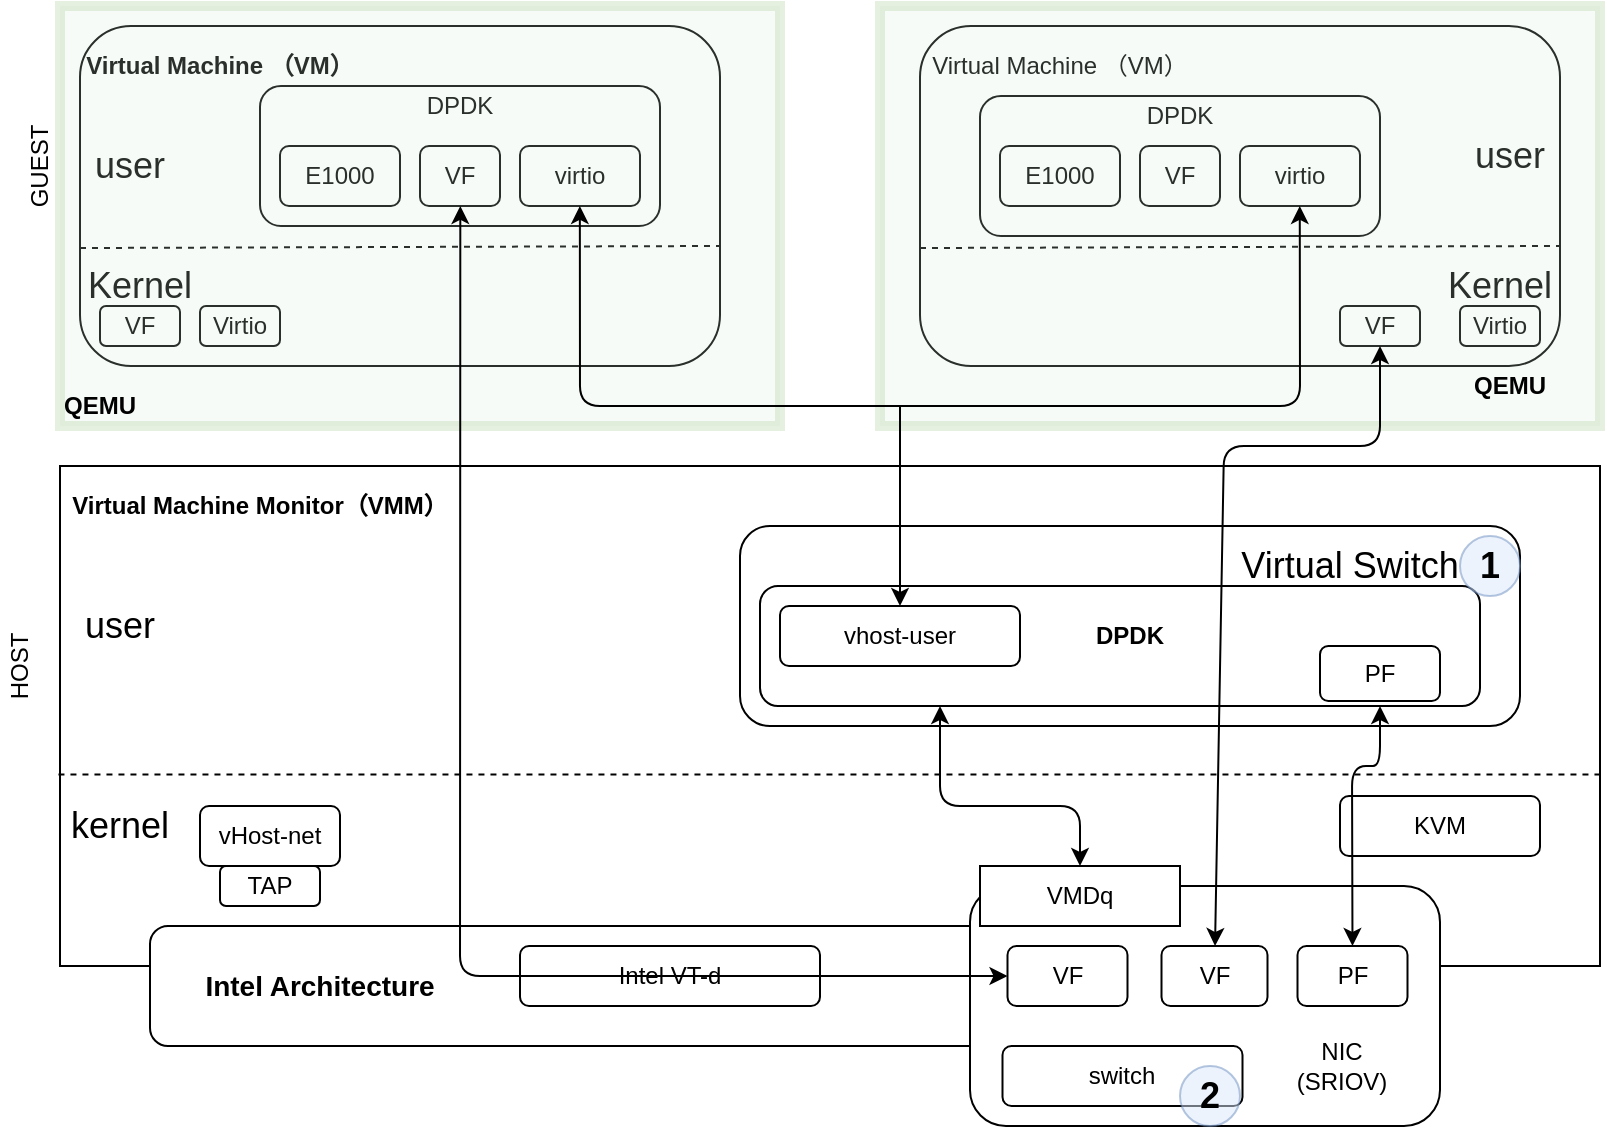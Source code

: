 <mxfile version="12.9.3" type="github"><diagram id="NvKKmO2U7xGm-SLkoLDu" name="第 1 页"><mxGraphModel dx="946" dy="544" grid="1" gridSize="10" guides="1" tooltips="1" connect="1" arrows="1" fold="1" page="1" pageScale="1" pageWidth="1654" pageHeight="2336" math="0" shadow="0"><root><mxCell id="0"/><mxCell id="1" parent="0"/><mxCell id="9_yd1plWjqk2pcHs745f-1" value="" style="rounded=1;whiteSpace=wrap;html=1;" vertex="1" parent="1"><mxGeometry x="220" y="40" width="320" height="170" as="geometry"/></mxCell><mxCell id="9_yd1plWjqk2pcHs745f-2" value="GUEST" style="text;html=1;strokeColor=none;fillColor=none;align=center;verticalAlign=middle;whiteSpace=wrap;rounded=0;rotation=-90;" vertex="1" parent="1"><mxGeometry x="180" y="100" width="40" height="20" as="geometry"/></mxCell><mxCell id="9_yd1plWjqk2pcHs745f-3" value="&lt;b&gt;Virtual Machine （VM）&lt;/b&gt;" style="text;html=1;strokeColor=none;fillColor=none;align=center;verticalAlign=middle;whiteSpace=wrap;rounded=0;" vertex="1" parent="1"><mxGeometry x="220" y="40" width="140" height="40" as="geometry"/></mxCell><mxCell id="9_yd1plWjqk2pcHs745f-4" value="&lt;font style=&quot;font-size: 18px&quot;&gt;user&lt;/font&gt;" style="text;html=1;strokeColor=none;fillColor=none;align=center;verticalAlign=middle;whiteSpace=wrap;rounded=0;rotation=0;" vertex="1" parent="1"><mxGeometry x="220" y="80" width="50" height="60" as="geometry"/></mxCell><mxCell id="9_yd1plWjqk2pcHs745f-6" value="" style="endArrow=none;dashed=1;html=1;entryX=1;entryY=0.647;entryDx=0;entryDy=0;exitX=0;exitY=0.653;exitDx=0;exitDy=0;exitPerimeter=0;entryPerimeter=0;" edge="1" parent="1" source="9_yd1plWjqk2pcHs745f-1" target="9_yd1plWjqk2pcHs745f-1"><mxGeometry width="50" height="50" relative="1" as="geometry"><mxPoint x="220" y="140" as="sourcePoint"/><mxPoint x="270" y="90" as="targetPoint"/></mxGeometry></mxCell><mxCell id="9_yd1plWjqk2pcHs745f-7" value="&lt;font style=&quot;font-size: 18px&quot;&gt;Kernel&lt;/font&gt;" style="text;html=1;strokeColor=none;fillColor=none;align=center;verticalAlign=middle;whiteSpace=wrap;rounded=0;" vertex="1" parent="1"><mxGeometry x="230" y="160" width="40" height="20" as="geometry"/></mxCell><mxCell id="9_yd1plWjqk2pcHs745f-9" value="VF" style="rounded=1;whiteSpace=wrap;html=1;" vertex="1" parent="1"><mxGeometry x="230" y="180" width="40" height="20" as="geometry"/></mxCell><mxCell id="9_yd1plWjqk2pcHs745f-10" value="Virtio" style="rounded=1;whiteSpace=wrap;html=1;" vertex="1" parent="1"><mxGeometry x="280" y="180" width="40" height="20" as="geometry"/></mxCell><mxCell id="9_yd1plWjqk2pcHs745f-11" value="" style="rounded=1;whiteSpace=wrap;html=1;" vertex="1" parent="1"><mxGeometry x="310" y="70" width="200" height="70" as="geometry"/></mxCell><mxCell id="9_yd1plWjqk2pcHs745f-12" value="E1000" style="rounded=1;whiteSpace=wrap;html=1;" vertex="1" parent="1"><mxGeometry x="320" y="100" width="60" height="30" as="geometry"/></mxCell><mxCell id="9_yd1plWjqk2pcHs745f-13" value="VF" style="rounded=1;whiteSpace=wrap;html=1;" vertex="1" parent="1"><mxGeometry x="390" y="100" width="40" height="30" as="geometry"/></mxCell><mxCell id="9_yd1plWjqk2pcHs745f-14" value="virtio" style="rounded=1;whiteSpace=wrap;html=1;" vertex="1" parent="1"><mxGeometry x="440" y="100" width="60" height="30" as="geometry"/></mxCell><mxCell id="9_yd1plWjqk2pcHs745f-15" value="DPDK" style="text;html=1;strokeColor=none;fillColor=none;align=center;verticalAlign=middle;whiteSpace=wrap;rounded=0;" vertex="1" parent="1"><mxGeometry x="360" y="70" width="100" height="20" as="geometry"/></mxCell><mxCell id="9_yd1plWjqk2pcHs745f-16" value="" style="rounded=0;whiteSpace=wrap;html=1;opacity=20;fillColor=#d5e8d4;strokeColor=#82b366;strokeWidth=5;" vertex="1" parent="1"><mxGeometry x="210" y="30" width="360" height="210" as="geometry"/></mxCell><mxCell id="9_yd1plWjqk2pcHs745f-17" value="&lt;b&gt;QEMU&lt;/b&gt;" style="text;html=1;strokeColor=none;fillColor=none;align=center;verticalAlign=middle;whiteSpace=wrap;rounded=0;opacity=20;" vertex="1" parent="1"><mxGeometry x="210" y="220" width="40" height="20" as="geometry"/></mxCell><mxCell id="9_yd1plWjqk2pcHs745f-18" value="" style="rounded=1;whiteSpace=wrap;html=1;" vertex="1" parent="1"><mxGeometry x="640" y="40" width="320" height="170" as="geometry"/></mxCell><mxCell id="9_yd1plWjqk2pcHs745f-20" value="Virtual Machine （VM）" style="text;html=1;strokeColor=none;fillColor=none;align=center;verticalAlign=middle;whiteSpace=wrap;rounded=0;" vertex="1" parent="1"><mxGeometry x="640" y="40" width="140" height="40" as="geometry"/></mxCell><mxCell id="9_yd1plWjqk2pcHs745f-21" value="&lt;font style=&quot;font-size: 18px&quot;&gt;user&lt;/font&gt;" style="text;html=1;strokeColor=none;fillColor=none;align=center;verticalAlign=middle;whiteSpace=wrap;rounded=0;rotation=0;" vertex="1" parent="1"><mxGeometry x="910" y="75" width="50" height="60" as="geometry"/></mxCell><mxCell id="9_yd1plWjqk2pcHs745f-22" value="" style="endArrow=none;dashed=1;html=1;entryX=1;entryY=0.647;entryDx=0;entryDy=0;exitX=0;exitY=0.653;exitDx=0;exitDy=0;exitPerimeter=0;entryPerimeter=0;" edge="1" source="9_yd1plWjqk2pcHs745f-18" target="9_yd1plWjqk2pcHs745f-18" parent="1"><mxGeometry width="50" height="50" relative="1" as="geometry"><mxPoint x="640" y="140" as="sourcePoint"/><mxPoint x="690" y="90" as="targetPoint"/></mxGeometry></mxCell><mxCell id="9_yd1plWjqk2pcHs745f-23" value="&lt;font style=&quot;font-size: 18px&quot;&gt;Kernel&lt;/font&gt;" style="text;html=1;strokeColor=none;fillColor=none;align=center;verticalAlign=middle;whiteSpace=wrap;rounded=0;" vertex="1" parent="1"><mxGeometry x="910" y="160" width="40" height="20" as="geometry"/></mxCell><mxCell id="9_yd1plWjqk2pcHs745f-24" value="VF" style="rounded=1;whiteSpace=wrap;html=1;" vertex="1" parent="1"><mxGeometry x="850" y="180" width="40" height="20" as="geometry"/></mxCell><mxCell id="9_yd1plWjqk2pcHs745f-25" value="Virtio" style="rounded=1;whiteSpace=wrap;html=1;" vertex="1" parent="1"><mxGeometry x="910" y="180" width="40" height="20" as="geometry"/></mxCell><mxCell id="9_yd1plWjqk2pcHs745f-26" value="" style="rounded=1;whiteSpace=wrap;html=1;" vertex="1" parent="1"><mxGeometry x="670" y="75" width="200" height="70" as="geometry"/></mxCell><mxCell id="9_yd1plWjqk2pcHs745f-27" value="E1000" style="rounded=1;whiteSpace=wrap;html=1;" vertex="1" parent="1"><mxGeometry x="680" y="100" width="60" height="30" as="geometry"/></mxCell><mxCell id="9_yd1plWjqk2pcHs745f-28" value="VF" style="rounded=1;whiteSpace=wrap;html=1;" vertex="1" parent="1"><mxGeometry x="750" y="100" width="40" height="30" as="geometry"/></mxCell><mxCell id="9_yd1plWjqk2pcHs745f-29" value="virtio" style="rounded=1;whiteSpace=wrap;html=1;" vertex="1" parent="1"><mxGeometry x="800" y="100" width="60" height="30" as="geometry"/></mxCell><mxCell id="9_yd1plWjqk2pcHs745f-30" value="DPDK" style="text;html=1;strokeColor=none;fillColor=none;align=center;verticalAlign=middle;whiteSpace=wrap;rounded=0;" vertex="1" parent="1"><mxGeometry x="720" y="75" width="100" height="20" as="geometry"/></mxCell><mxCell id="9_yd1plWjqk2pcHs745f-31" value="" style="rounded=0;whiteSpace=wrap;html=1;opacity=20;fillColor=#d5e8d4;strokeColor=#82b366;strokeWidth=5;" vertex="1" parent="1"><mxGeometry x="620" y="30" width="360" height="210" as="geometry"/></mxCell><mxCell id="9_yd1plWjqk2pcHs745f-32" value="&lt;b&gt;QEMU&lt;/b&gt;" style="text;html=1;strokeColor=none;fillColor=none;align=center;verticalAlign=middle;whiteSpace=wrap;rounded=0;opacity=20;" vertex="1" parent="1"><mxGeometry x="915" y="210" width="40" height="20" as="geometry"/></mxCell><mxCell id="9_yd1plWjqk2pcHs745f-36" value="" style="rounded=0;whiteSpace=wrap;html=1;strokeWidth=1;" vertex="1" parent="1"><mxGeometry x="210" y="260" width="770" height="250" as="geometry"/></mxCell><mxCell id="9_yd1plWjqk2pcHs745f-37" value="HOST" style="text;html=1;strokeColor=none;fillColor=none;align=center;verticalAlign=middle;whiteSpace=wrap;rounded=0;opacity=20;rotation=-90;" vertex="1" parent="1"><mxGeometry x="170" y="350" width="40" height="20" as="geometry"/></mxCell><mxCell id="9_yd1plWjqk2pcHs745f-38" value="&lt;b&gt;Virtual Machine Monitor（VMM）&lt;/b&gt;" style="text;html=1;strokeColor=none;fillColor=none;align=center;verticalAlign=middle;whiteSpace=wrap;rounded=0;opacity=20;" vertex="1" parent="1"><mxGeometry x="200" y="270" width="220" height="20" as="geometry"/></mxCell><mxCell id="9_yd1plWjqk2pcHs745f-40" value="" style="endArrow=none;dashed=1;html=1;exitX=-0.001;exitY=0.617;exitDx=0;exitDy=0;entryX=1;entryY=0.617;entryDx=0;entryDy=0;exitPerimeter=0;entryPerimeter=0;" edge="1" parent="1" source="9_yd1plWjqk2pcHs745f-36" target="9_yd1plWjqk2pcHs745f-36"><mxGeometry width="50" height="50" relative="1" as="geometry"><mxPoint x="210" y="420" as="sourcePoint"/><mxPoint x="260" y="370" as="targetPoint"/></mxGeometry></mxCell><mxCell id="9_yd1plWjqk2pcHs745f-41" value="&lt;font style=&quot;font-size: 18px&quot;&gt;user&lt;/font&gt;" style="text;html=1;strokeColor=none;fillColor=none;align=center;verticalAlign=middle;whiteSpace=wrap;rounded=0;opacity=20;" vertex="1" parent="1"><mxGeometry x="220" y="330" width="40" height="20" as="geometry"/></mxCell><mxCell id="9_yd1plWjqk2pcHs745f-42" value="&lt;font style=&quot;font-size: 18px&quot;&gt;kernel&lt;/font&gt;" style="text;html=1;strokeColor=none;fillColor=none;align=center;verticalAlign=middle;whiteSpace=wrap;rounded=0;opacity=20;" vertex="1" parent="1"><mxGeometry x="220" y="430" width="40" height="20" as="geometry"/></mxCell><mxCell id="9_yd1plWjqk2pcHs745f-43" value="vHost-net" style="rounded=1;whiteSpace=wrap;html=1;strokeWidth=1;" vertex="1" parent="1"><mxGeometry x="280" y="430" width="70" height="30" as="geometry"/></mxCell><mxCell id="9_yd1plWjqk2pcHs745f-44" value="TAP" style="rounded=1;whiteSpace=wrap;html=1;strokeWidth=1;" vertex="1" parent="1"><mxGeometry x="290" y="460" width="50" height="20" as="geometry"/></mxCell><mxCell id="9_yd1plWjqk2pcHs745f-45" value="" style="rounded=1;whiteSpace=wrap;html=1;strokeWidth=1;" vertex="1" parent="1"><mxGeometry x="550" y="290" width="390" height="100" as="geometry"/></mxCell><mxCell id="9_yd1plWjqk2pcHs745f-46" value="&lt;font style=&quot;font-size: 18px&quot;&gt;Virtual Switch&lt;/font&gt;" style="text;html=1;strokeColor=none;fillColor=none;align=center;verticalAlign=middle;whiteSpace=wrap;rounded=0;opacity=20;" vertex="1" parent="1"><mxGeometry x="780" y="300" width="150" height="20" as="geometry"/></mxCell><mxCell id="9_yd1plWjqk2pcHs745f-47" value="" style="rounded=1;whiteSpace=wrap;html=1;strokeWidth=1;" vertex="1" parent="1"><mxGeometry x="560" y="320" width="360" height="60" as="geometry"/></mxCell><mxCell id="9_yd1plWjqk2pcHs745f-48" value="vhost-user" style="rounded=1;whiteSpace=wrap;html=1;strokeWidth=1;" vertex="1" parent="1"><mxGeometry x="570" y="330" width="120" height="30" as="geometry"/></mxCell><mxCell id="9_yd1plWjqk2pcHs745f-49" value="&lt;b&gt;DPDK&lt;/b&gt;" style="text;html=1;strokeColor=none;fillColor=none;align=center;verticalAlign=middle;whiteSpace=wrap;rounded=0;opacity=20;" vertex="1" parent="1"><mxGeometry x="725" y="335" width="40" height="20" as="geometry"/></mxCell><mxCell id="9_yd1plWjqk2pcHs745f-50" value="PF" style="rounded=1;whiteSpace=wrap;html=1;strokeWidth=1;" vertex="1" parent="1"><mxGeometry x="840" y="350" width="60" height="27.5" as="geometry"/></mxCell><mxCell id="9_yd1plWjqk2pcHs745f-51" value="KVM" style="rounded=1;whiteSpace=wrap;html=1;strokeWidth=1;" vertex="1" parent="1"><mxGeometry x="850" y="425" width="100" height="30" as="geometry"/></mxCell><mxCell id="9_yd1plWjqk2pcHs745f-52" value="" style="rounded=1;whiteSpace=wrap;html=1;strokeWidth=1;" vertex="1" parent="1"><mxGeometry x="255" y="490" width="605" height="60" as="geometry"/></mxCell><mxCell id="9_yd1plWjqk2pcHs745f-53" value="&lt;b&gt;&lt;font style=&quot;font-size: 14px&quot;&gt;Intel Architecture&lt;/font&gt;&lt;/b&gt;" style="text;html=1;strokeColor=none;fillColor=none;align=center;verticalAlign=middle;whiteSpace=wrap;rounded=0;" vertex="1" parent="1"><mxGeometry x="260" y="510" width="160" height="20" as="geometry"/></mxCell><mxCell id="9_yd1plWjqk2pcHs745f-54" value="" style="rounded=1;whiteSpace=wrap;html=1;strokeWidth=1;" vertex="1" parent="1"><mxGeometry x="665" y="470" width="235" height="120" as="geometry"/></mxCell><mxCell id="9_yd1plWjqk2pcHs745f-55" value="Intel VT-d" style="rounded=1;whiteSpace=wrap;html=1;strokeWidth=1;" vertex="1" parent="1"><mxGeometry x="440" y="500" width="150" height="30" as="geometry"/></mxCell><mxCell id="9_yd1plWjqk2pcHs745f-56" value="VF" style="rounded=1;whiteSpace=wrap;html=1;strokeWidth=1;" vertex="1" parent="1"><mxGeometry x="683.75" y="500" width="60" height="30" as="geometry"/></mxCell><mxCell id="9_yd1plWjqk2pcHs745f-57" value="VF" style="rounded=1;whiteSpace=wrap;html=1;strokeWidth=1;" vertex="1" parent="1"><mxGeometry x="760.75" y="500" width="53" height="30" as="geometry"/></mxCell><mxCell id="9_yd1plWjqk2pcHs745f-58" value="PF" style="rounded=1;whiteSpace=wrap;html=1;strokeWidth=1;" vertex="1" parent="1"><mxGeometry x="828.75" y="500" width="55" height="30" as="geometry"/></mxCell><mxCell id="9_yd1plWjqk2pcHs745f-59" value="switch" style="rounded=1;whiteSpace=wrap;html=1;strokeWidth=1;" vertex="1" parent="1"><mxGeometry x="681.25" y="550" width="120" height="30" as="geometry"/></mxCell><mxCell id="9_yd1plWjqk2pcHs745f-60" value="NIC&lt;br&gt;(SRIOV)" style="text;html=1;strokeColor=none;fillColor=none;align=center;verticalAlign=middle;whiteSpace=wrap;rounded=0;" vertex="1" parent="1"><mxGeometry x="831.25" y="550" width="40" height="20" as="geometry"/></mxCell><mxCell id="9_yd1plWjqk2pcHs745f-61" value="VMDq" style="rounded=0;whiteSpace=wrap;html=1;strokeWidth=1;" vertex="1" parent="1"><mxGeometry x="670" y="460" width="100" height="30" as="geometry"/></mxCell><mxCell id="9_yd1plWjqk2pcHs745f-62" value="&lt;b&gt;&lt;font style=&quot;font-size: 18px&quot;&gt;1&lt;/font&gt;&lt;/b&gt;" style="ellipse;whiteSpace=wrap;html=1;aspect=fixed;strokeWidth=1;opacity=50;fillColor=#dae8fc;strokeColor=#6c8ebf;" vertex="1" parent="1"><mxGeometry x="910" y="295" width="30" height="30" as="geometry"/></mxCell><mxCell id="9_yd1plWjqk2pcHs745f-63" value="&lt;span style=&quot;font-size: 18px&quot;&gt;&lt;b&gt;2&lt;/b&gt;&lt;/span&gt;" style="ellipse;whiteSpace=wrap;html=1;aspect=fixed;strokeWidth=1;opacity=50;fillColor=#dae8fc;strokeColor=#6c8ebf;" vertex="1" parent="1"><mxGeometry x="770" y="560" width="30" height="30" as="geometry"/></mxCell><mxCell id="9_yd1plWjqk2pcHs745f-64" value="" style="endArrow=classic;startArrow=classic;html=1;exitX=0;exitY=0.5;exitDx=0;exitDy=0;entryX=0.556;entryY=0.476;entryDx=0;entryDy=0;entryPerimeter=0;" edge="1" parent="1" source="9_yd1plWjqk2pcHs745f-56" target="9_yd1plWjqk2pcHs745f-16"><mxGeometry width="50" height="50" relative="1" as="geometry"><mxPoint x="600" y="490" as="sourcePoint"/><mxPoint x="650" y="440" as="targetPoint"/><Array as="points"><mxPoint x="410" y="515"/></Array></mxGeometry></mxCell><mxCell id="9_yd1plWjqk2pcHs745f-65" value="" style="endArrow=classic;startArrow=classic;html=1;exitX=0.722;exitY=0.476;exitDx=0;exitDy=0;exitPerimeter=0;entryX=0.583;entryY=0.476;entryDx=0;entryDy=0;entryPerimeter=0;" edge="1" parent="1" source="9_yd1plWjqk2pcHs745f-16" target="9_yd1plWjqk2pcHs745f-31"><mxGeometry width="50" height="50" relative="1" as="geometry"><mxPoint x="500" y="320" as="sourcePoint"/><mxPoint x="550" y="270" as="targetPoint"/><Array as="points"><mxPoint x="470" y="230"/><mxPoint x="830" y="230"/></Array></mxGeometry></mxCell><mxCell id="9_yd1plWjqk2pcHs745f-66" value="" style="endArrow=classic;html=1;entryX=0.5;entryY=0;entryDx=0;entryDy=0;" edge="1" parent="1" target="9_yd1plWjqk2pcHs745f-48"><mxGeometry width="50" height="50" relative="1" as="geometry"><mxPoint x="630" y="230" as="sourcePoint"/><mxPoint x="650" y="180" as="targetPoint"/></mxGeometry></mxCell><mxCell id="9_yd1plWjqk2pcHs745f-67" value="" style="endArrow=classic;startArrow=classic;html=1;exitX=0.5;exitY=0;exitDx=0;exitDy=0;" edge="1" parent="1" source="9_yd1plWjqk2pcHs745f-61"><mxGeometry width="50" height="50" relative="1" as="geometry"><mxPoint x="600" y="430" as="sourcePoint"/><mxPoint x="650" y="380" as="targetPoint"/><Array as="points"><mxPoint x="720" y="430"/><mxPoint x="650" y="430"/></Array></mxGeometry></mxCell><mxCell id="9_yd1plWjqk2pcHs745f-68" value="" style="endArrow=classic;startArrow=classic;html=1;" edge="1" parent="1" source="9_yd1plWjqk2pcHs745f-57"><mxGeometry width="50" height="50" relative="1" as="geometry"><mxPoint x="820" y="250" as="sourcePoint"/><mxPoint x="870" y="200" as="targetPoint"/><Array as="points"><mxPoint x="792" y="250"/><mxPoint x="870" y="250"/></Array></mxGeometry></mxCell><mxCell id="9_yd1plWjqk2pcHs745f-69" value="" style="endArrow=classic;startArrow=classic;html=1;exitX=0.5;exitY=0;exitDx=0;exitDy=0;" edge="1" parent="1" source="9_yd1plWjqk2pcHs745f-58"><mxGeometry width="50" height="50" relative="1" as="geometry"><mxPoint x="820" y="430" as="sourcePoint"/><mxPoint x="870" y="380" as="targetPoint"/><Array as="points"><mxPoint x="856" y="410"/><mxPoint x="870" y="410"/></Array></mxGeometry></mxCell></root></mxGraphModel></diagram></mxfile>